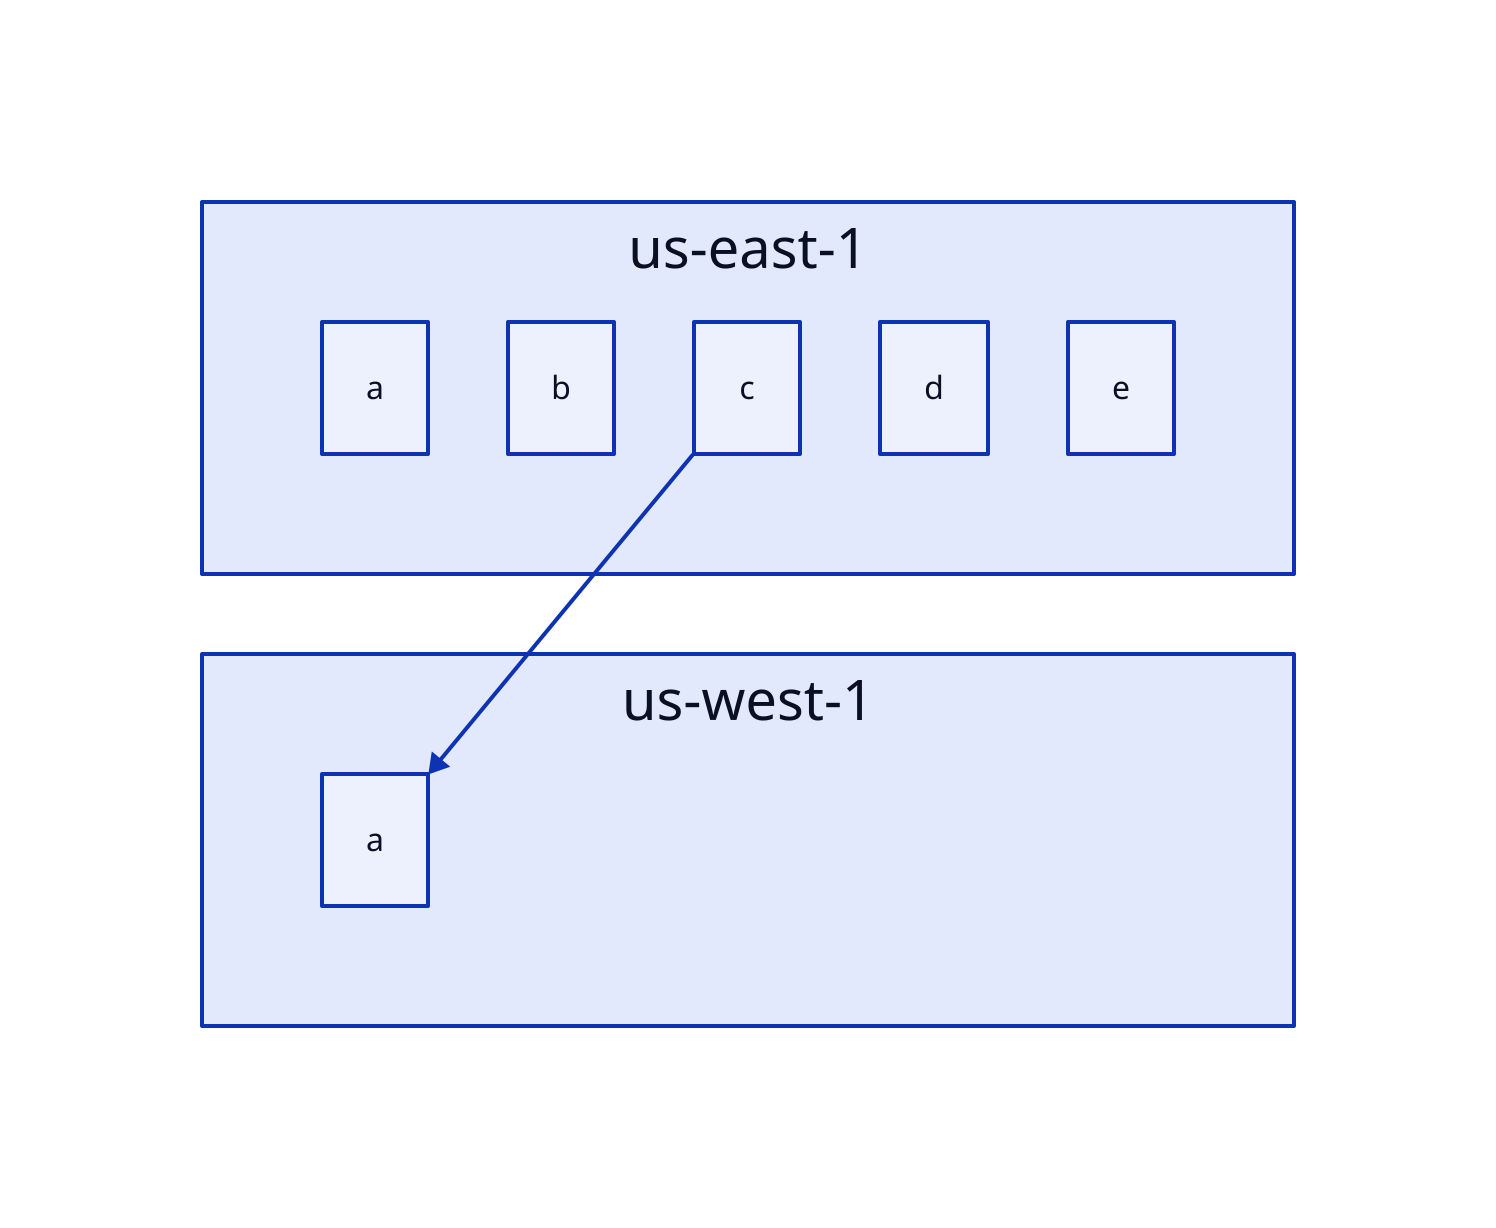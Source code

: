 grid-columns: 1
us-east-1: {
  grid-rows: 1
  a
  b
  c
  d
  e
}

us-west-1: {
  grid-rows: 1
  a
}

us-east-1.c -> us-west-1.a

